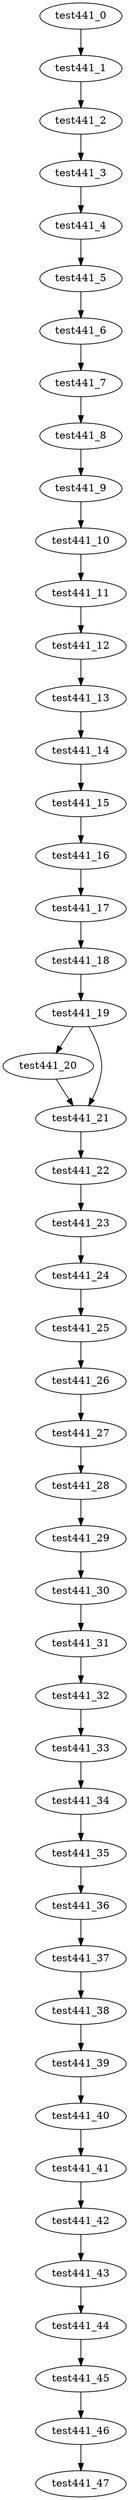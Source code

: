 digraph G {
test441_0->test441_1;
test441_1->test441_2;
test441_2->test441_3;
test441_3->test441_4;
test441_4->test441_5;
test441_5->test441_6;
test441_6->test441_7;
test441_7->test441_8;
test441_8->test441_9;
test441_9->test441_10;
test441_10->test441_11;
test441_11->test441_12;
test441_12->test441_13;
test441_13->test441_14;
test441_14->test441_15;
test441_15->test441_16;
test441_16->test441_17;
test441_17->test441_18;
test441_18->test441_19;
test441_19->test441_20;
test441_19->test441_21;
test441_20->test441_21;
test441_21->test441_22;
test441_22->test441_23;
test441_23->test441_24;
test441_24->test441_25;
test441_25->test441_26;
test441_26->test441_27;
test441_27->test441_28;
test441_28->test441_29;
test441_29->test441_30;
test441_30->test441_31;
test441_31->test441_32;
test441_32->test441_33;
test441_33->test441_34;
test441_34->test441_35;
test441_35->test441_36;
test441_36->test441_37;
test441_37->test441_38;
test441_38->test441_39;
test441_39->test441_40;
test441_40->test441_41;
test441_41->test441_42;
test441_42->test441_43;
test441_43->test441_44;
test441_44->test441_45;
test441_45->test441_46;
test441_46->test441_47;

}
